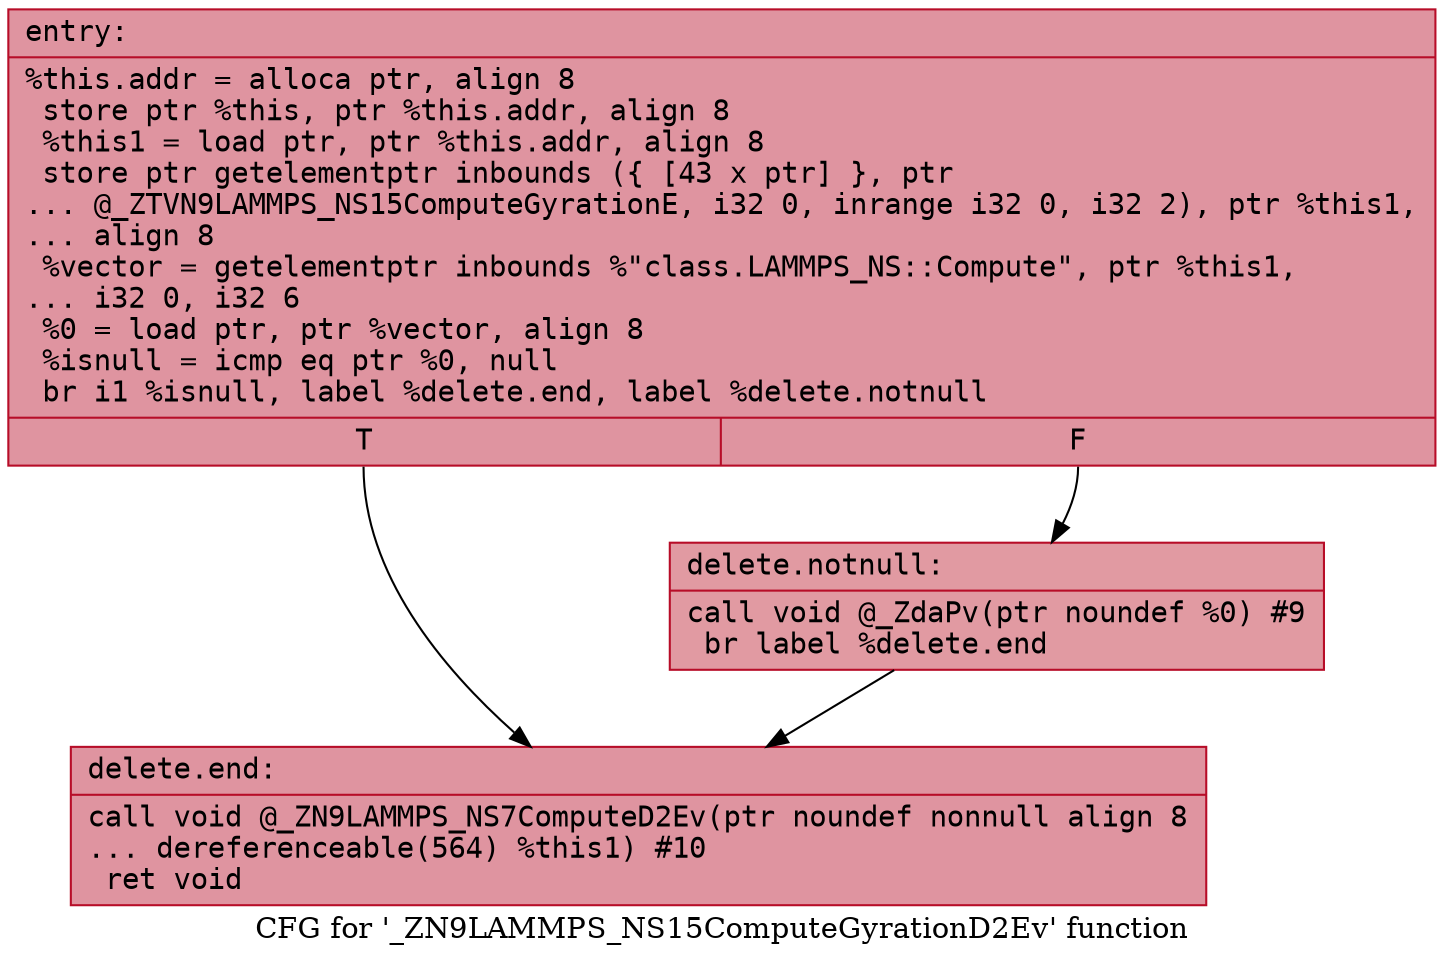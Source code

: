 digraph "CFG for '_ZN9LAMMPS_NS15ComputeGyrationD2Ev' function" {
	label="CFG for '_ZN9LAMMPS_NS15ComputeGyrationD2Ev' function";

	Node0x55c2eb9289f0 [shape=record,color="#b70d28ff", style=filled, fillcolor="#b70d2870" fontname="Courier",label="{entry:\l|  %this.addr = alloca ptr, align 8\l  store ptr %this, ptr %this.addr, align 8\l  %this1 = load ptr, ptr %this.addr, align 8\l  store ptr getelementptr inbounds (\{ [43 x ptr] \}, ptr\l... @_ZTVN9LAMMPS_NS15ComputeGyrationE, i32 0, inrange i32 0, i32 2), ptr %this1,\l... align 8\l  %vector = getelementptr inbounds %\"class.LAMMPS_NS::Compute\", ptr %this1,\l... i32 0, i32 6\l  %0 = load ptr, ptr %vector, align 8\l  %isnull = icmp eq ptr %0, null\l  br i1 %isnull, label %delete.end, label %delete.notnull\l|{<s0>T|<s1>F}}"];
	Node0x55c2eb9289f0:s0 -> Node0x55c2eb928d70[tooltip="entry -> delete.end\nProbability 37.50%" ];
	Node0x55c2eb9289f0:s1 -> Node0x55c2eb928dc0[tooltip="entry -> delete.notnull\nProbability 62.50%" ];
	Node0x55c2eb928dc0 [shape=record,color="#b70d28ff", style=filled, fillcolor="#bb1b2c70" fontname="Courier",label="{delete.notnull:\l|  call void @_ZdaPv(ptr noundef %0) #9\l  br label %delete.end\l}"];
	Node0x55c2eb928dc0 -> Node0x55c2eb928d70[tooltip="delete.notnull -> delete.end\nProbability 100.00%" ];
	Node0x55c2eb928d70 [shape=record,color="#b70d28ff", style=filled, fillcolor="#b70d2870" fontname="Courier",label="{delete.end:\l|  call void @_ZN9LAMMPS_NS7ComputeD2Ev(ptr noundef nonnull align 8\l... dereferenceable(564) %this1) #10\l  ret void\l}"];
}
